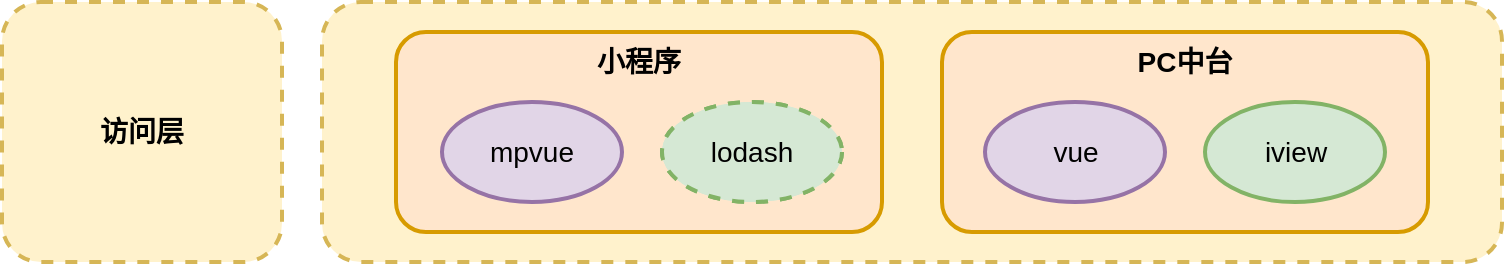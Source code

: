 <mxfile version="13.7.7" type="github">
  <diagram id="uigLghQHmSktTnQ-FTU0" name="Page-1">
    <mxGraphModel dx="901" dy="619" grid="1" gridSize="10" guides="1" tooltips="1" connect="1" arrows="1" fold="1" page="1" pageScale="1" pageWidth="827" pageHeight="1169" math="0" shadow="0">
      <root>
        <mxCell id="0" />
        <mxCell id="1" parent="0" />
        <mxCell id="VzdYGSw835GtBNg3_MaB-1" value="" style="rounded=1;whiteSpace=wrap;strokeWidth=2;fontSize=14;fontStyle=0;fontFamily=Helvetica;verticalAlign=middle;horizontal=1;spacing=0;dashed=1;strokeColor=#d6b656;fillColor=#fff2cc;" vertex="1" parent="1">
          <mxGeometry x="190" y="60" width="590" height="130" as="geometry" />
        </mxCell>
        <mxCell id="VzdYGSw835GtBNg3_MaB-3" value="访问层" style="rounded=1;whiteSpace=wrap;strokeWidth=2;fontSize=14;fontStyle=1;fontFamily=Helvetica;verticalAlign=middle;horizontal=1;spacing=0;dashed=1;strokeColor=#d6b656;fillColor=#fff2cc;" vertex="1" parent="1">
          <mxGeometry x="30" y="60" width="140" height="130" as="geometry" />
        </mxCell>
        <mxCell id="VzdYGSw835GtBNg3_MaB-4" value="小程序" style="rounded=1;whiteSpace=wrap;html=1;strokeColor=#d79b00;strokeWidth=2;fillColor=#ffe6cc;verticalAlign=top;fontSize=14;fontStyle=1" vertex="1" parent="1">
          <mxGeometry x="227" y="75" width="243" height="100" as="geometry" />
        </mxCell>
        <mxCell id="VzdYGSw835GtBNg3_MaB-8" value="mpvue" style="ellipse;whiteSpace=wrap;html=1;strokeColor=#9673a6;strokeWidth=2;fontSize=14;fillColor=#e1d5e7;" vertex="1" parent="1">
          <mxGeometry x="250" y="110" width="90" height="50" as="geometry" />
        </mxCell>
        <mxCell id="VzdYGSw835GtBNg3_MaB-9" value="lodash" style="ellipse;whiteSpace=wrap;html=1;strokeColor=#82b366;strokeWidth=2;fontSize=14;dashed=1;fillColor=#d5e8d4;" vertex="1" parent="1">
          <mxGeometry x="360" y="110" width="90" height="50" as="geometry" />
        </mxCell>
        <mxCell id="VzdYGSw835GtBNg3_MaB-10" value="PC中台" style="rounded=1;whiteSpace=wrap;html=1;strokeColor=#d79b00;strokeWidth=2;fillColor=#ffe6cc;verticalAlign=top;fontSize=14;fontStyle=1" vertex="1" parent="1">
          <mxGeometry x="500" y="75" width="243" height="100" as="geometry" />
        </mxCell>
        <mxCell id="VzdYGSw835GtBNg3_MaB-11" value="lodash" style="ellipse;whiteSpace=wrap;html=1;strokeColor=#82b366;strokeWidth=2;fontSize=14;dashed=1;fillColor=#d5e8d4;" vertex="1" parent="1">
          <mxGeometry x="360" y="110" width="90" height="50" as="geometry" />
        </mxCell>
        <mxCell id="VzdYGSw835GtBNg3_MaB-12" value="vue" style="ellipse;whiteSpace=wrap;html=1;strokeColor=#9673a6;strokeWidth=2;fontSize=14;fillColor=#e1d5e7;" vertex="1" parent="1">
          <mxGeometry x="521.5" y="110" width="90" height="50" as="geometry" />
        </mxCell>
        <mxCell id="VzdYGSw835GtBNg3_MaB-13" value="iview" style="ellipse;whiteSpace=wrap;html=1;strokeColor=#82b366;strokeWidth=2;fontSize=14;fillColor=#d5e8d4;" vertex="1" parent="1">
          <mxGeometry x="631.5" y="110" width="90" height="50" as="geometry" />
        </mxCell>
      </root>
    </mxGraphModel>
  </diagram>
</mxfile>
